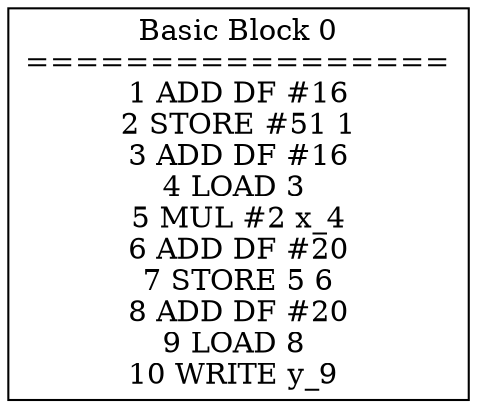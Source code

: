 digraph main {

"Basic Block 0" [shape=box, label="Basic Block 0
=================
1 ADD DF #16
2 STORE #51 1
3 ADD DF #16
4 LOAD 3 
5 MUL #2 x_4
6 ADD DF #20
7 STORE 5 6
8 ADD DF #20
9 LOAD 8 
10 WRITE y_9 
"];


}